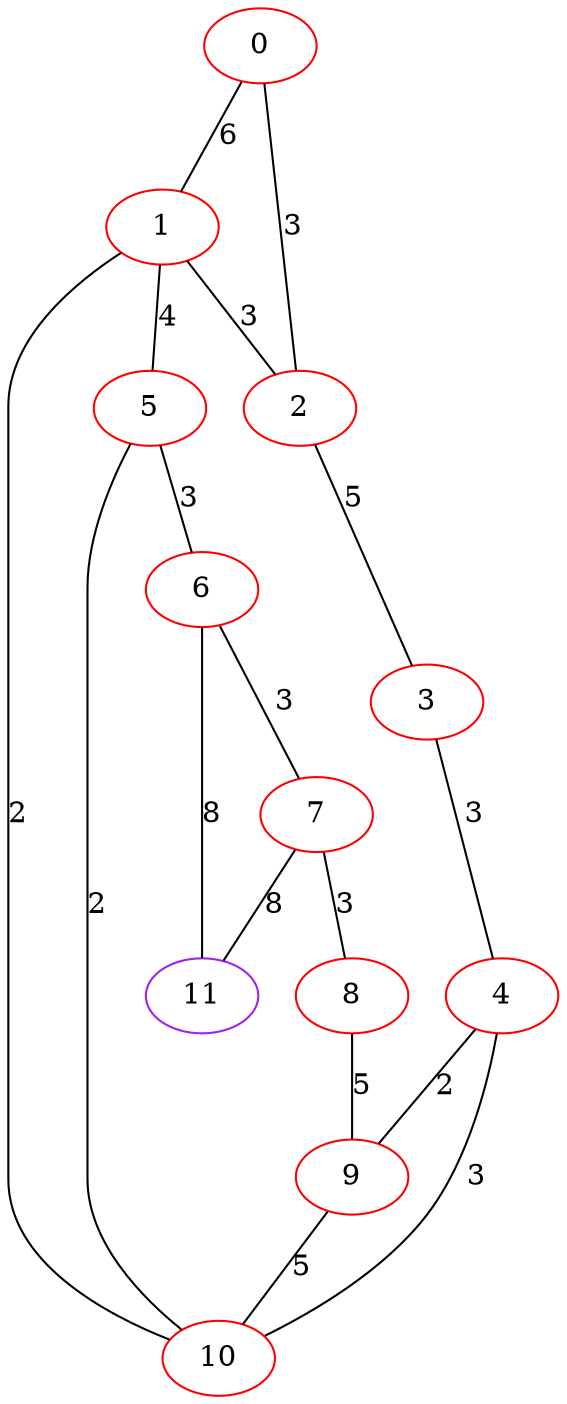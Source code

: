 graph "" {
0 [color=red, weight=1];
1 [color=red, weight=1];
2 [color=red, weight=1];
3 [color=red, weight=1];
4 [color=red, weight=1];
5 [color=red, weight=1];
6 [color=red, weight=1];
7 [color=red, weight=1];
8 [color=red, weight=1];
9 [color=red, weight=1];
10 [color=red, weight=1];
11 [color=purple, weight=4];
0 -- 1  [key=0, label=6];
0 -- 2  [key=0, label=3];
1 -- 10  [key=0, label=2];
1 -- 2  [key=0, label=3];
1 -- 5  [key=0, label=4];
2 -- 3  [key=0, label=5];
3 -- 4  [key=0, label=3];
4 -- 9  [key=0, label=2];
4 -- 10  [key=0, label=3];
5 -- 10  [key=0, label=2];
5 -- 6  [key=0, label=3];
6 -- 11  [key=0, label=8];
6 -- 7  [key=0, label=3];
7 -- 8  [key=0, label=3];
7 -- 11  [key=0, label=8];
8 -- 9  [key=0, label=5];
9 -- 10  [key=0, label=5];
}
